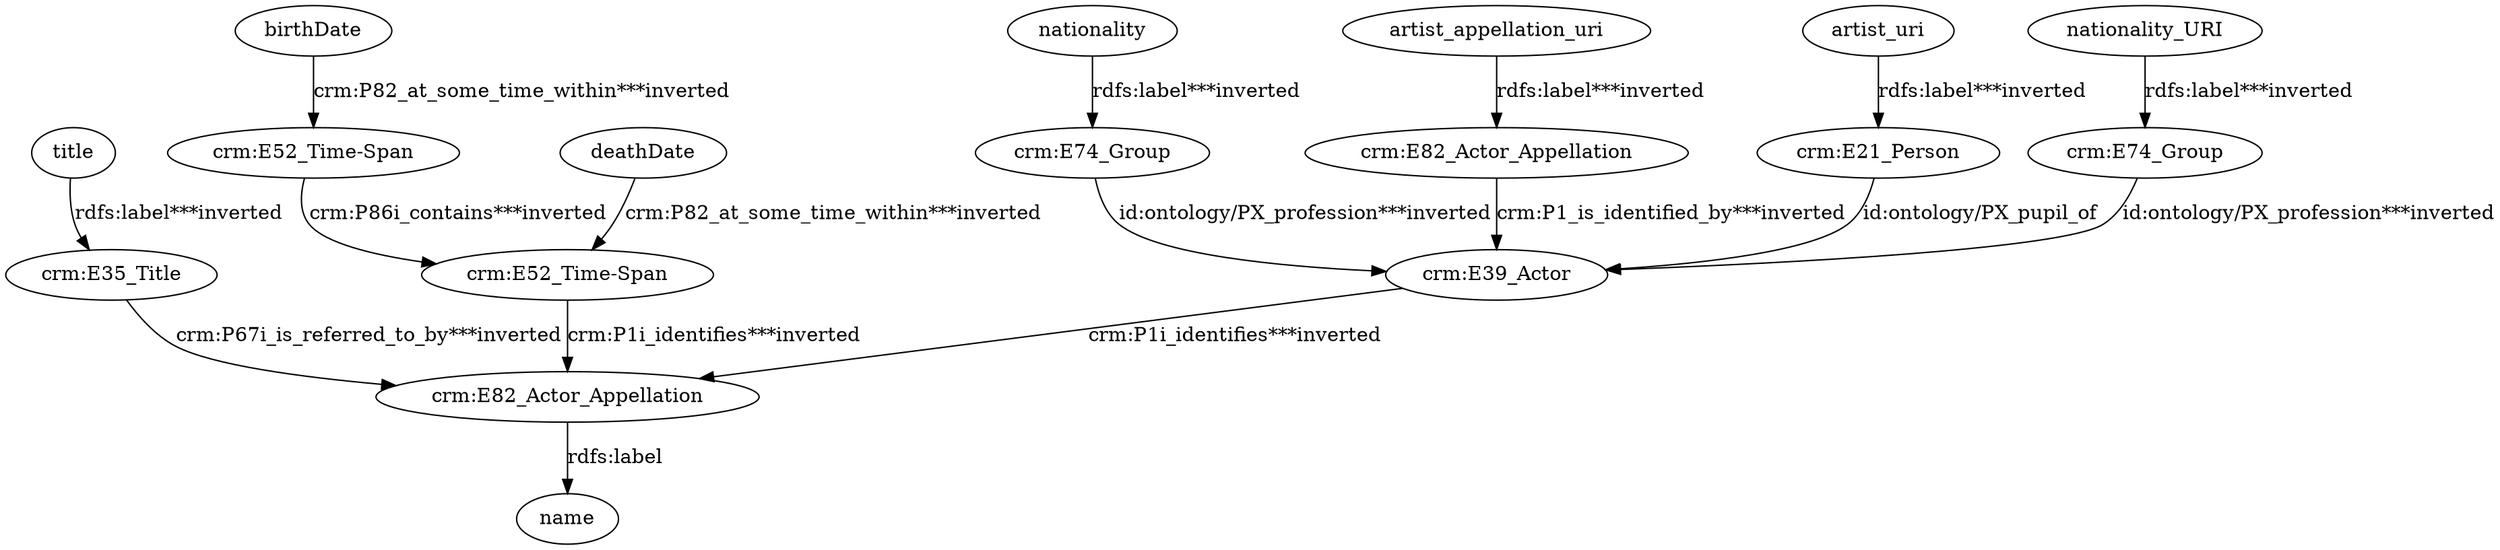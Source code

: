 digraph {
  artist_appellation_uri [type=attribute_name,label=artist_appellation_uri]
  "crm:E82_Actor_Appellation1" [type=class_uri,label="crm:E82_Actor_Appellation"]
  artist_uri [type=attribute_name,label=artist_uri]
  "crm:E21_Person1" [type=class_uri,label="crm:E21_Person"]
  birthDate [type=attribute_name,label=birthDate]
  "crm:E52_Time-Span1" [type=class_uri,label="crm:E52_Time-Span"]
  "crm:E39_Actor" [type=class_uri,label="crm:E39_Actor"]
  "crm:E35_Title1" [type=class_uri,label="crm:E35_Title"]
  "crm:E82_Actor_Appellation2" [type=class_uri,label="crm:E82_Actor_Appellation"]
  "crm:E52_Time-Span2" [type=class_uri,label="crm:E52_Time-Span"]
  "crm:E74_Group1" [type=class_uri,label="crm:E74_Group"]
  "crm:E74_Group2" [type=class_uri,label="crm:E74_Group"]
  name [type=attribute_name,label=name]
  deathDate [type=attribute_name,label=deathDate]
  nationality [type=attribute_name,label=nationality]
  nationality_URI [type=attribute_name,label=nationality_URI]
  title [type=attribute_name,label=title]
  artist_appellation_uri -> "crm:E82_Actor_Appellation1" [type=st_property_uri,label="rdfs:label***inverted"]
  artist_uri -> "crm:E21_Person1" [type=st_property_uri,label="rdfs:label***inverted"]
  birthDate -> "crm:E52_Time-Span1" [type=st_property_uri,label="crm:P82_at_some_time_within***inverted"]
  "crm:E21_Person1" -> "crm:E39_Actor" [label="id:ontology/PX_pupil_of",type=direct_property_uri]
  "crm:E35_Title1" -> "crm:E82_Actor_Appellation2" [type=inherited,label="crm:P67i_is_referred_to_by***inverted"]
  "crm:E39_Actor" -> "crm:E82_Actor_Appellation2" [type=inherited,label="crm:P1i_identifies***inverted"]
  "crm:E52_Time-Span1" -> "crm:E52_Time-Span2" [type=direct_property_uri,label="crm:P86i_contains***inverted"]
  "crm:E52_Time-Span2" -> "crm:E82_Actor_Appellation2" [type=inherited,label="crm:P1i_identifies***inverted"]
  "crm:E74_Group1" -> "crm:E39_Actor" [type=direct_property_uri,label="id:ontology/PX_profession***inverted"]
  "crm:E74_Group2" -> "crm:E39_Actor" [type=direct_property_uri,label="id:ontology/PX_profession***inverted"]
  "crm:E82_Actor_Appellation1" -> "crm:E39_Actor" [type=inherited,label="crm:P1_is_identified_by***inverted"]
  "crm:E82_Actor_Appellation2" -> name [label="rdfs:label",type=st_property_uri]
  deathDate -> "crm:E52_Time-Span2" [type=st_property_uri,label="crm:P82_at_some_time_within***inverted"]
  nationality -> "crm:E74_Group2" [type=st_property_uri,label="rdfs:label***inverted"]
  nationality_URI -> "crm:E74_Group1" [type=st_property_uri,label="rdfs:label***inverted"]
  title -> "crm:E35_Title1" [type=st_property_uri,label="rdfs:label***inverted"]
}
